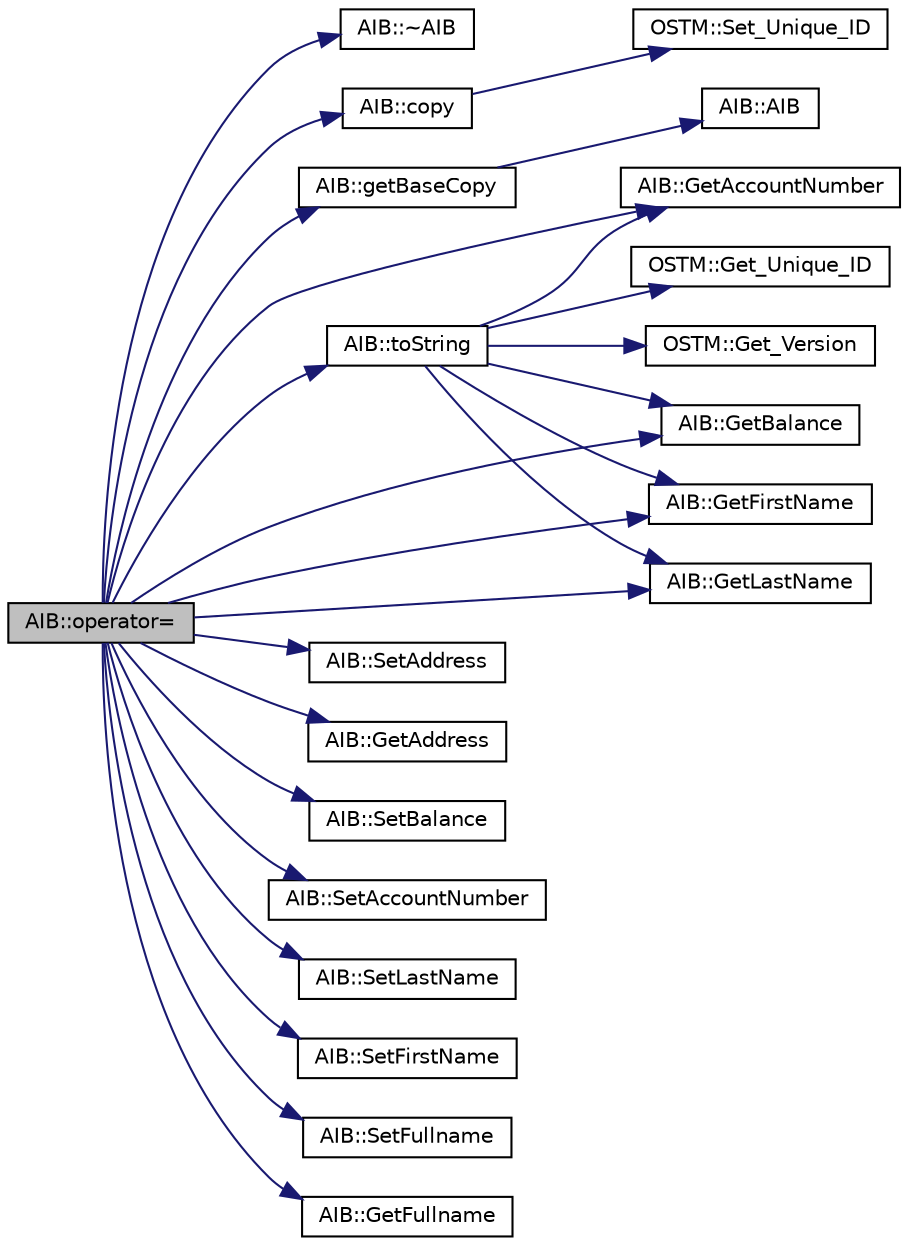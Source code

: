 digraph "AIB::operator="
{
  edge [fontname="Helvetica",fontsize="10",labelfontname="Helvetica",labelfontsize="10"];
  node [fontname="Helvetica",fontsize="10",shape=record];
  rankdir="LR";
  Node1 [label="AIB::operator=",height=0.2,width=0.4,color="black", fillcolor="grey75", style="filled", fontcolor="black"];
  Node1 -> Node2 [color="midnightblue",fontsize="10",style="solid",fontname="Helvetica"];
  Node2 [label="AIB::~AIB",height=0.2,width=0.4,color="black", fillcolor="white", style="filled",URL="$class_a_i_b.html#a22b11c50b0986326c86315957528bf79"];
  Node1 -> Node3 [color="midnightblue",fontsize="10",style="solid",fontname="Helvetica"];
  Node3 [label="AIB::copy",height=0.2,width=0.4,color="black", fillcolor="white", style="filled",URL="$class_a_i_b.html#ad76f25ce86cb42028440f41c371903e0",tooltip="copy function, make deep copy of the object/pointer "];
  Node3 -> Node4 [color="midnightblue",fontsize="10",style="solid",fontname="Helvetica"];
  Node4 [label="OSTM::Set_Unique_ID",height=0.2,width=0.4,color="black", fillcolor="white", style="filled",URL="$class_o_s_t_m.html#ab5019a32185631c08abbf826422f2d93",tooltip="setter for unique id "];
  Node1 -> Node5 [color="midnightblue",fontsize="10",style="solid",fontname="Helvetica"];
  Node5 [label="AIB::getBaseCopy",height=0.2,width=0.4,color="black", fillcolor="white", style="filled",URL="$class_a_i_b.html#a987107f3d7a04790f84c1e7eeee37575",tooltip="getBaseCopy function, make deep copy of the object/pointer and Return a new std::shared_ptr<BANK> typ..."];
  Node5 -> Node6 [color="midnightblue",fontsize="10",style="solid",fontname="Helvetica"];
  Node6 [label="AIB::AIB",height=0.2,width=0.4,color="black", fillcolor="white", style="filled",URL="$class_a_i_b.html#a4783110463bf12f937a85b62455faf38"];
  Node1 -> Node7 [color="midnightblue",fontsize="10",style="solid",fontname="Helvetica"];
  Node7 [label="AIB::toString",height=0.2,width=0.4,color="black", fillcolor="white", style="filled",URL="$class_a_i_b.html#aff0f0a0db75a17efec4bd500b888232d",tooltip="_cast, is use to cast bak the std::shared_ptr<OSTM> to the required type "];
  Node7 -> Node8 [color="midnightblue",fontsize="10",style="solid",fontname="Helvetica"];
  Node8 [label="OSTM::Get_Unique_ID",height=0.2,width=0.4,color="black", fillcolor="white", style="filled",URL="$class_o_s_t_m.html#a5a01a8b98d16b1d1904ecf9356e7b71d",tooltip="getter for unique id "];
  Node7 -> Node9 [color="midnightblue",fontsize="10",style="solid",fontname="Helvetica"];
  Node9 [label="AIB::GetAccountNumber",height=0.2,width=0.4,color="black", fillcolor="white", style="filled",URL="$class_a_i_b.html#aef34bfbf20d767114e05b8b532cab777"];
  Node7 -> Node10 [color="midnightblue",fontsize="10",style="solid",fontname="Helvetica"];
  Node10 [label="AIB::GetBalance",height=0.2,width=0.4,color="black", fillcolor="white", style="filled",URL="$class_a_i_b.html#ac75087ae73c308bd946e47a71dc85b86"];
  Node7 -> Node11 [color="midnightblue",fontsize="10",style="solid",fontname="Helvetica"];
  Node11 [label="AIB::GetFirstName",height=0.2,width=0.4,color="black", fillcolor="white", style="filled",URL="$class_a_i_b.html#aa0833919c1c211481560cd88cb5b381b"];
  Node7 -> Node12 [color="midnightblue",fontsize="10",style="solid",fontname="Helvetica"];
  Node12 [label="AIB::GetLastName",height=0.2,width=0.4,color="black", fillcolor="white", style="filled",URL="$class_a_i_b.html#a1b09db7268734beeaf6a9e7e9d8feb02"];
  Node7 -> Node13 [color="midnightblue",fontsize="10",style="solid",fontname="Helvetica"];
  Node13 [label="OSTM::Get_Version",height=0.2,width=0.4,color="black", fillcolor="white", style="filled",URL="$class_o_s_t_m.html#a1f1db9d482f22c8e7caa17dfb340626b",tooltip="getter for version number "];
  Node1 -> Node14 [color="midnightblue",fontsize="10",style="solid",fontname="Helvetica"];
  Node14 [label="AIB::SetAddress",height=0.2,width=0.4,color="black", fillcolor="white", style="filled",URL="$class_a_i_b.html#ab5fd22fbbc0ea75a022aaeb7174fc450"];
  Node1 -> Node15 [color="midnightblue",fontsize="10",style="solid",fontname="Helvetica"];
  Node15 [label="AIB::GetAddress",height=0.2,width=0.4,color="black", fillcolor="white", style="filled",URL="$class_a_i_b.html#a5092c8741fbe231531aa5aaa61d26b9c"];
  Node1 -> Node16 [color="midnightblue",fontsize="10",style="solid",fontname="Helvetica"];
  Node16 [label="AIB::SetBalance",height=0.2,width=0.4,color="black", fillcolor="white", style="filled",URL="$class_a_i_b.html#ac286e13b8cf985bc88ce356b0eaada81"];
  Node1 -> Node10 [color="midnightblue",fontsize="10",style="solid",fontname="Helvetica"];
  Node1 -> Node17 [color="midnightblue",fontsize="10",style="solid",fontname="Helvetica"];
  Node17 [label="AIB::SetAccountNumber",height=0.2,width=0.4,color="black", fillcolor="white", style="filled",URL="$class_a_i_b.html#ae582677d2d890f1728dedb9f43965df6"];
  Node1 -> Node9 [color="midnightblue",fontsize="10",style="solid",fontname="Helvetica"];
  Node1 -> Node18 [color="midnightblue",fontsize="10",style="solid",fontname="Helvetica"];
  Node18 [label="AIB::SetLastName",height=0.2,width=0.4,color="black", fillcolor="white", style="filled",URL="$class_a_i_b.html#afe4e3c7b481bf87437968dde2cc75882"];
  Node1 -> Node12 [color="midnightblue",fontsize="10",style="solid",fontname="Helvetica"];
  Node1 -> Node19 [color="midnightblue",fontsize="10",style="solid",fontname="Helvetica"];
  Node19 [label="AIB::SetFirstName",height=0.2,width=0.4,color="black", fillcolor="white", style="filled",URL="$class_a_i_b.html#a671e44bdbf1286d97d7a22295177dd2e"];
  Node1 -> Node11 [color="midnightblue",fontsize="10",style="solid",fontname="Helvetica"];
  Node1 -> Node20 [color="midnightblue",fontsize="10",style="solid",fontname="Helvetica"];
  Node20 [label="AIB::SetFullname",height=0.2,width=0.4,color="black", fillcolor="white", style="filled",URL="$class_a_i_b.html#a03def15426e627042951369ea18b97f6"];
  Node1 -> Node21 [color="midnightblue",fontsize="10",style="solid",fontname="Helvetica"];
  Node21 [label="AIB::GetFullname",height=0.2,width=0.4,color="black", fillcolor="white", style="filled",URL="$class_a_i_b.html#a4fbad1d62d84d47e78b2b7065be14942"];
}
